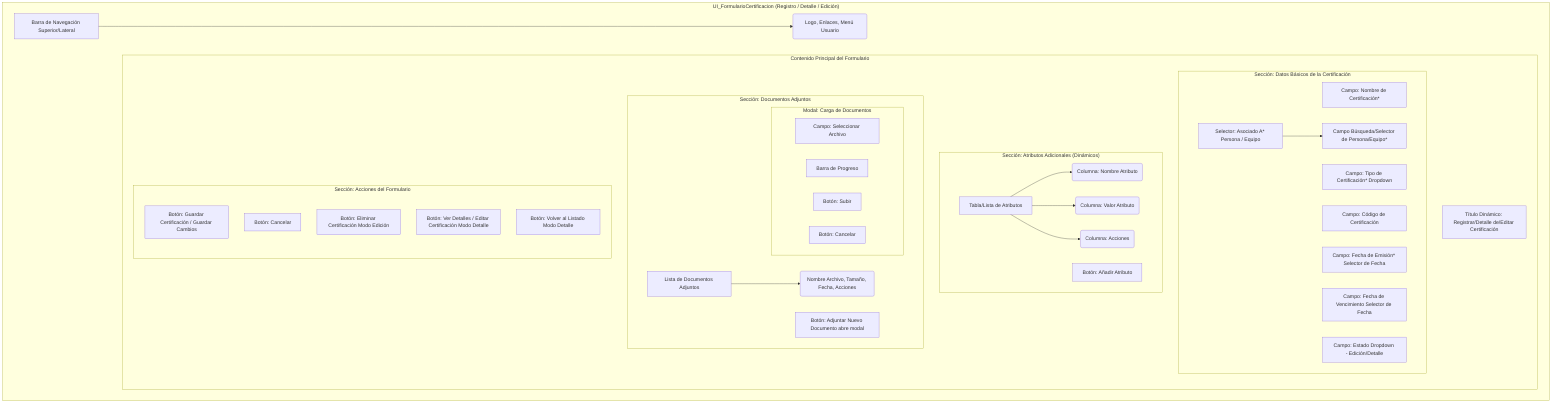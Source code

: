 graph TD
    subgraph "UI_FormularioCertificacion (Registro / Detalle / Edición)"
        A[Barra de Navegación Superior/Lateral] --> B(Logo, Enlaces, Menú Usuario)

        subgraph "Contenido Principal del Formulario"
            C[Título Dinámico: Registrar/Detalle de/Editar Certificación]

            subgraph "Sección: Datos Básicos de la Certificación"
                C1[Campo: Nombre de Certificación*]
                C2[Campo: Tipo de Certificación* Dropdown]
                C3[Selector: Asociado A* Persona / Equipo]
                C3 --> C3a[Campo Búsqueda/Selector de Persona/Equipo*]
                C4[Campo: Código de Certificación]
                C5[Campo: Fecha de Emisión* Selector de Fecha]
                C6[Campo: Fecha de Vencimiento Selector de Fecha]
                C7[Campo: Estado Dropdown - Edición/Detalle]
            end

            subgraph "Sección: Atributos Adicionales (Dinámicos)"
                D1[Tabla/Lista de Atributos] --> D1a(Columna: Nombre Atributo)
                D1 --> D1b(Columna: Valor Atributo)
                D1 --> D1c(Columna: Acciones)
                D2[Botón: Añadir Atributo]
            end

            subgraph "Sección: Documentos Adjuntos"
                E1[Lista de Documentos Adjuntos] --> E1a(Nombre Archivo, Tamaño, Fecha, Acciones)
                E2[Botón: Adjuntar Nuevo Documento abre modal]
                subgraph "Modal: Carga de Documentos"
                    E2a[Campo: Seleccionar Archivo]
                    E2b[Barra de Progreso]
                    E2c[Botón: Subir]
                    E2d[Botón: Cancelar]
                end
            end

            subgraph "Sección: Acciones del Formulario"
                F1[Botón: Guardar Certificación / Guardar Cambios]
                F2[Botón: Cancelar]
                F3[Botón: Eliminar Certificación Modo Edición]
                F4[Botón: Ver Detalles / Editar Certificación Modo Detalle]
                F5[Botón: Volver al Listado Modo Detalle]
            end
        end
    end